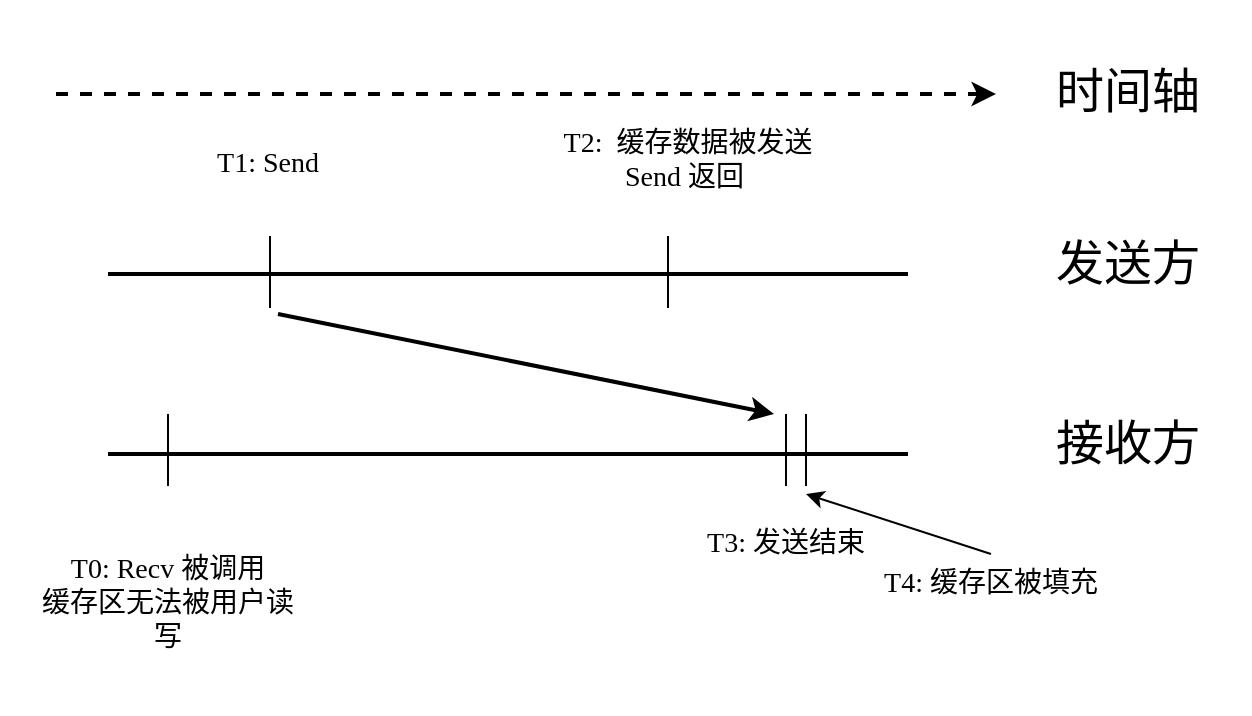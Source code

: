 <mxfile version="22.1.11" type="device">
  <diagram id="7onhE7s8I3OeBTNW9OX0" name="第 1 页">
    <mxGraphModel dx="954" dy="617" grid="0" gridSize="10" guides="1" tooltips="1" connect="1" arrows="1" fold="1" page="1" pageScale="1" pageWidth="827" pageHeight="1169" math="0" shadow="0">
      <root>
        <mxCell id="0" />
        <mxCell id="1" parent="0" />
        <mxCell id="9y_MhZ6LwUl3VcVE7A_6-1" value="" style="rounded=0;whiteSpace=wrap;html=1;strokeColor=none;fillColor=none;" vertex="1" parent="1">
          <mxGeometry x="146" y="103" width="625" height="357" as="geometry" />
        </mxCell>
        <mxCell id="LxJkTz2mR_KUnfyRF50h-3" value="" style="endArrow=none;html=1;rounded=0;fontSize=24;strokeWidth=2;fontFamily=Times New Roman;" parent="1" edge="1">
          <mxGeometry width="50" height="50" relative="1" as="geometry">
            <mxPoint x="200" y="240" as="sourcePoint" />
            <mxPoint x="600" y="240" as="targetPoint" />
          </mxGeometry>
        </mxCell>
        <mxCell id="LxJkTz2mR_KUnfyRF50h-4" value="&lt;span style=&quot;font-size: 24px;&quot;&gt;发送方&lt;/span&gt;" style="text;html=1;strokeColor=none;fillColor=none;align=center;verticalAlign=middle;whiteSpace=wrap;rounded=0;fontFamily=Times New Roman;" parent="1" vertex="1">
          <mxGeometry x="665" y="220" width="90" height="30" as="geometry" />
        </mxCell>
        <mxCell id="LxJkTz2mR_KUnfyRF50h-5" value="" style="endArrow=none;html=1;rounded=0;fontSize=24;strokeWidth=2;fontFamily=Times New Roman;" parent="1" edge="1">
          <mxGeometry width="50" height="50" relative="1" as="geometry">
            <mxPoint x="200" y="330" as="sourcePoint" />
            <mxPoint x="600" y="330" as="targetPoint" />
          </mxGeometry>
        </mxCell>
        <mxCell id="LxJkTz2mR_KUnfyRF50h-6" value="&lt;span style=&quot;font-size: 24px;&quot;&gt;接收方&lt;/span&gt;" style="text;html=1;strokeColor=none;fillColor=none;align=center;verticalAlign=middle;whiteSpace=wrap;rounded=0;fontFamily=Times New Roman;" parent="1" vertex="1">
          <mxGeometry x="665" y="310" width="90" height="30" as="geometry" />
        </mxCell>
        <mxCell id="LxJkTz2mR_KUnfyRF50h-11" value="" style="endArrow=none;html=1;rounded=0;fontSize=24;exitX=0.5;exitY=0;exitDx=0;exitDy=0;fontFamily=Times New Roman;" parent="1" edge="1">
          <mxGeometry width="50" height="50" relative="1" as="geometry">
            <mxPoint x="230" y="346" as="sourcePoint" />
            <mxPoint x="230" y="310" as="targetPoint" />
          </mxGeometry>
        </mxCell>
        <mxCell id="LxJkTz2mR_KUnfyRF50h-12" value="&lt;font style=&quot;font-size: 14px;&quot;&gt;T0: Recv 被调用&lt;br style=&quot;font-size: 14px;&quot;&gt;缓存区无法被用户读写&lt;/font&gt;" style="text;html=1;strokeColor=none;fillColor=none;align=center;verticalAlign=middle;whiteSpace=wrap;rounded=0;fontSize=14;fontFamily=Times New Roman;" parent="1" vertex="1">
          <mxGeometry x="160" y="370" width="140" height="70" as="geometry" />
        </mxCell>
        <mxCell id="LxJkTz2mR_KUnfyRF50h-13" value="&lt;span style=&quot;font-size: 14px;&quot;&gt;T1: Send&lt;/span&gt;" style="text;html=1;strokeColor=none;fillColor=none;align=center;verticalAlign=middle;whiteSpace=wrap;rounded=0;fontSize=14;fontFamily=Times New Roman;" parent="1" vertex="1">
          <mxGeometry x="210" y="170" width="140" height="30" as="geometry" />
        </mxCell>
        <mxCell id="LxJkTz2mR_KUnfyRF50h-14" value="" style="endArrow=none;html=1;rounded=0;fontSize=24;exitX=0.5;exitY=0;exitDx=0;exitDy=0;fontFamily=Times New Roman;" parent="1" edge="1">
          <mxGeometry width="50" height="50" relative="1" as="geometry">
            <mxPoint x="281" y="257" as="sourcePoint" />
            <mxPoint x="281" y="221" as="targetPoint" />
          </mxGeometry>
        </mxCell>
        <mxCell id="LxJkTz2mR_KUnfyRF50h-15" value="" style="endArrow=none;html=1;rounded=0;fontSize=24;exitX=0.5;exitY=0;exitDx=0;exitDy=0;fontFamily=Times New Roman;" parent="1" edge="1">
          <mxGeometry width="50" height="50" relative="1" as="geometry">
            <mxPoint x="539" y="346" as="sourcePoint" />
            <mxPoint x="539" y="310" as="targetPoint" />
          </mxGeometry>
        </mxCell>
        <mxCell id="LxJkTz2mR_KUnfyRF50h-16" value="" style="endArrow=classic;html=1;rounded=0;fontSize=14;dashed=1;strokeWidth=2;fontFamily=Times New Roman;" parent="1" edge="1">
          <mxGeometry width="50" height="50" relative="1" as="geometry">
            <mxPoint x="174" y="150" as="sourcePoint" />
            <mxPoint x="644" y="150" as="targetPoint" />
          </mxGeometry>
        </mxCell>
        <mxCell id="LxJkTz2mR_KUnfyRF50h-17" value="时间轴" style="text;html=1;strokeColor=none;fillColor=none;align=center;verticalAlign=middle;whiteSpace=wrap;rounded=0;fontSize=24;fontFamily=Times New Roman;" parent="1" vertex="1">
          <mxGeometry x="665" y="134" width="90" height="30" as="geometry" />
        </mxCell>
        <mxCell id="LxJkTz2mR_KUnfyRF50h-18" value="&lt;span style=&quot;font-size: 14px;&quot;&gt;T2:&amp;nbsp; 缓存数据被发送&lt;br style=&quot;font-size: 14px;&quot;&gt;Send 返回&amp;nbsp;&lt;/span&gt;" style="text;html=1;strokeColor=none;fillColor=none;align=center;verticalAlign=middle;whiteSpace=wrap;rounded=0;fontSize=14;fontFamily=Times New Roman;" parent="1" vertex="1">
          <mxGeometry x="410" y="164" width="160" height="38" as="geometry" />
        </mxCell>
        <mxCell id="LxJkTz2mR_KUnfyRF50h-19" value="" style="endArrow=none;html=1;rounded=0;fontSize=24;exitX=0.5;exitY=0;exitDx=0;exitDy=0;fontFamily=Times New Roman;" parent="1" edge="1">
          <mxGeometry width="50" height="50" relative="1" as="geometry">
            <mxPoint x="480" y="257" as="sourcePoint" />
            <mxPoint x="480" y="221" as="targetPoint" />
          </mxGeometry>
        </mxCell>
        <mxCell id="LxJkTz2mR_KUnfyRF50h-20" value="&lt;font style=&quot;font-size: 14px;&quot;&gt;T3: 发送结束&lt;br style=&quot;font-size: 14px;&quot;&gt;&lt;/font&gt;" style="text;html=1;strokeColor=none;fillColor=none;align=center;verticalAlign=middle;whiteSpace=wrap;rounded=0;fontSize=14;fontFamily=Times New Roman;" parent="1" vertex="1">
          <mxGeometry x="469" y="360" width="140" height="30" as="geometry" />
        </mxCell>
        <mxCell id="LxJkTz2mR_KUnfyRF50h-22" value="&lt;font style=&quot;font-size: 14px;&quot;&gt;T4: 缓存区被填充&lt;br style=&quot;font-size: 14px;&quot;&gt;&lt;/font&gt;" style="text;html=1;strokeColor=none;fillColor=none;align=center;verticalAlign=middle;whiteSpace=wrap;rounded=0;fontSize=14;fontFamily=Times New Roman;" parent="1" vertex="1">
          <mxGeometry x="559" y="380" width="165" height="30" as="geometry" />
        </mxCell>
        <mxCell id="LxJkTz2mR_KUnfyRF50h-23" value="" style="endArrow=none;html=1;rounded=0;fontSize=24;exitX=0.5;exitY=0;exitDx=0;exitDy=0;fontFamily=Times New Roman;" parent="1" edge="1">
          <mxGeometry width="50" height="50" relative="1" as="geometry">
            <mxPoint x="549" y="346" as="sourcePoint" />
            <mxPoint x="549" y="310" as="targetPoint" />
          </mxGeometry>
        </mxCell>
        <mxCell id="LxJkTz2mR_KUnfyRF50h-24" value="" style="endArrow=classic;html=1;rounded=0;fontSize=24;exitX=0.5;exitY=0;exitDx=0;exitDy=0;fontFamily=Times New Roman;" parent="1" source="LxJkTz2mR_KUnfyRF50h-22" edge="1">
          <mxGeometry width="50" height="50" relative="1" as="geometry">
            <mxPoint x="809" y="560" as="sourcePoint" />
            <mxPoint x="549" y="350" as="targetPoint" />
          </mxGeometry>
        </mxCell>
        <mxCell id="LxJkTz2mR_KUnfyRF50h-25" value="" style="endArrow=classic;html=1;rounded=0;strokeWidth=2;fontSize=14;fontFamily=Times New Roman;" parent="1" edge="1">
          <mxGeometry width="50" height="50" relative="1" as="geometry">
            <mxPoint x="285" y="260" as="sourcePoint" />
            <mxPoint x="533" y="310" as="targetPoint" />
          </mxGeometry>
        </mxCell>
      </root>
    </mxGraphModel>
  </diagram>
</mxfile>
